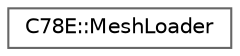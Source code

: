 digraph "Graphical Class Hierarchy"
{
 // LATEX_PDF_SIZE
  bgcolor="transparent";
  edge [fontname=Helvetica,fontsize=10,labelfontname=Helvetica,labelfontsize=10];
  node [fontname=Helvetica,fontsize=10,shape=box,height=0.2,width=0.4];
  rankdir="LR";
  Node0 [id="Node000000",label="C78E::MeshLoader",height=0.2,width=0.4,color="grey40", fillcolor="white", style="filled",URL="$d2/dc9/class_c78_e_1_1_mesh_loader.html",tooltip=" "];
}

